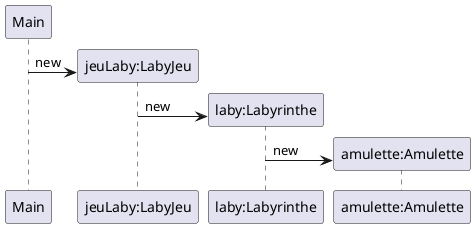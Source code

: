 @startuml
'https://plantuml.com/sequence-diagram

participant Main as m
participant "jeuLaby:LabyJeu" as j
participant "laby:Labyrinthe" as l
participant "amulette:Amulette" as a

create j
m -> j : new
create l
j -> l : new
create a
l -> a : new










@enduml